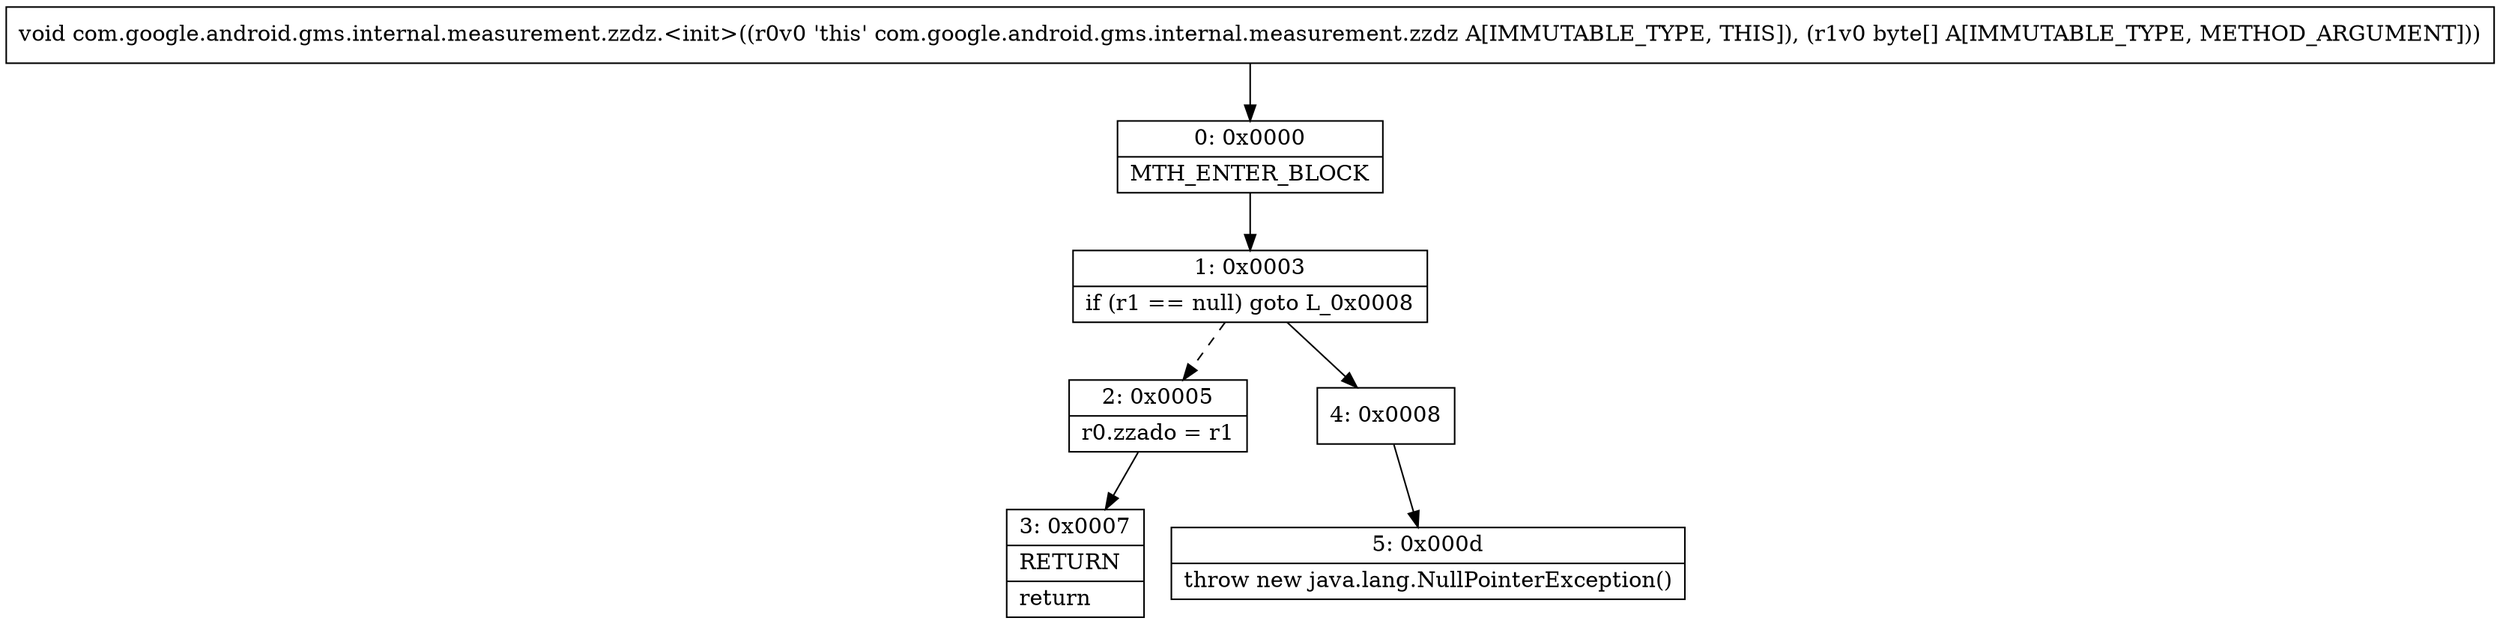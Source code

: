 digraph "CFG forcom.google.android.gms.internal.measurement.zzdz.\<init\>([B)V" {
Node_0 [shape=record,label="{0\:\ 0x0000|MTH_ENTER_BLOCK\l}"];
Node_1 [shape=record,label="{1\:\ 0x0003|if (r1 == null) goto L_0x0008\l}"];
Node_2 [shape=record,label="{2\:\ 0x0005|r0.zzado = r1\l}"];
Node_3 [shape=record,label="{3\:\ 0x0007|RETURN\l|return\l}"];
Node_4 [shape=record,label="{4\:\ 0x0008}"];
Node_5 [shape=record,label="{5\:\ 0x000d|throw new java.lang.NullPointerException()\l}"];
MethodNode[shape=record,label="{void com.google.android.gms.internal.measurement.zzdz.\<init\>((r0v0 'this' com.google.android.gms.internal.measurement.zzdz A[IMMUTABLE_TYPE, THIS]), (r1v0 byte[] A[IMMUTABLE_TYPE, METHOD_ARGUMENT])) }"];
MethodNode -> Node_0;
Node_0 -> Node_1;
Node_1 -> Node_2[style=dashed];
Node_1 -> Node_4;
Node_2 -> Node_3;
Node_4 -> Node_5;
}

